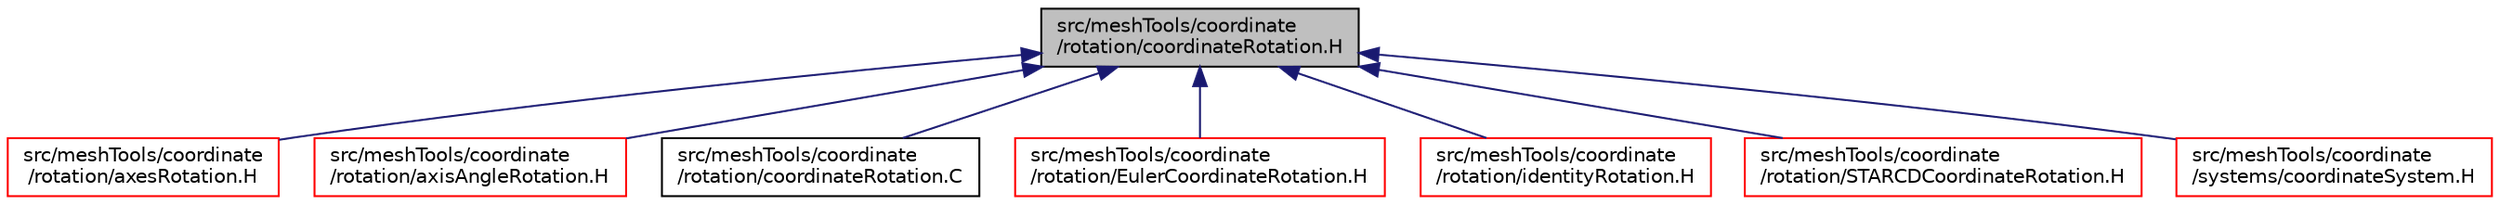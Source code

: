 digraph "src/meshTools/coordinate/rotation/coordinateRotation.H"
{
  bgcolor="transparent";
  edge [fontname="Helvetica",fontsize="10",labelfontname="Helvetica",labelfontsize="10"];
  node [fontname="Helvetica",fontsize="10",shape=record];
  Node1 [label="src/meshTools/coordinate\l/rotation/coordinateRotation.H",height=0.2,width=0.4,color="black", fillcolor="grey75", style="filled" fontcolor="black"];
  Node1 -> Node2 [dir="back",color="midnightblue",fontsize="10",style="solid",fontname="Helvetica"];
  Node2 [label="src/meshTools/coordinate\l/rotation/axesRotation.H",height=0.2,width=0.4,color="red",URL="$axesRotation_8H.html"];
  Node1 -> Node3 [dir="back",color="midnightblue",fontsize="10",style="solid",fontname="Helvetica"];
  Node3 [label="src/meshTools/coordinate\l/rotation/axisAngleRotation.H",height=0.2,width=0.4,color="red",URL="$axisAngleRotation_8H.html"];
  Node1 -> Node4 [dir="back",color="midnightblue",fontsize="10",style="solid",fontname="Helvetica"];
  Node4 [label="src/meshTools/coordinate\l/rotation/coordinateRotation.C",height=0.2,width=0.4,color="black",URL="$coordinateRotation_8C.html"];
  Node1 -> Node5 [dir="back",color="midnightblue",fontsize="10",style="solid",fontname="Helvetica"];
  Node5 [label="src/meshTools/coordinate\l/rotation/EulerCoordinateRotation.H",height=0.2,width=0.4,color="red",URL="$EulerCoordinateRotation_8H.html"];
  Node1 -> Node6 [dir="back",color="midnightblue",fontsize="10",style="solid",fontname="Helvetica"];
  Node6 [label="src/meshTools/coordinate\l/rotation/identityRotation.H",height=0.2,width=0.4,color="red",URL="$identityRotation_8H.html"];
  Node1 -> Node7 [dir="back",color="midnightblue",fontsize="10",style="solid",fontname="Helvetica"];
  Node7 [label="src/meshTools/coordinate\l/rotation/STARCDCoordinateRotation.H",height=0.2,width=0.4,color="red",URL="$STARCDCoordinateRotation_8H.html"];
  Node1 -> Node8 [dir="back",color="midnightblue",fontsize="10",style="solid",fontname="Helvetica"];
  Node8 [label="src/meshTools/coordinate\l/systems/coordinateSystem.H",height=0.2,width=0.4,color="red",URL="$coordinateSystem_8H.html"];
}
